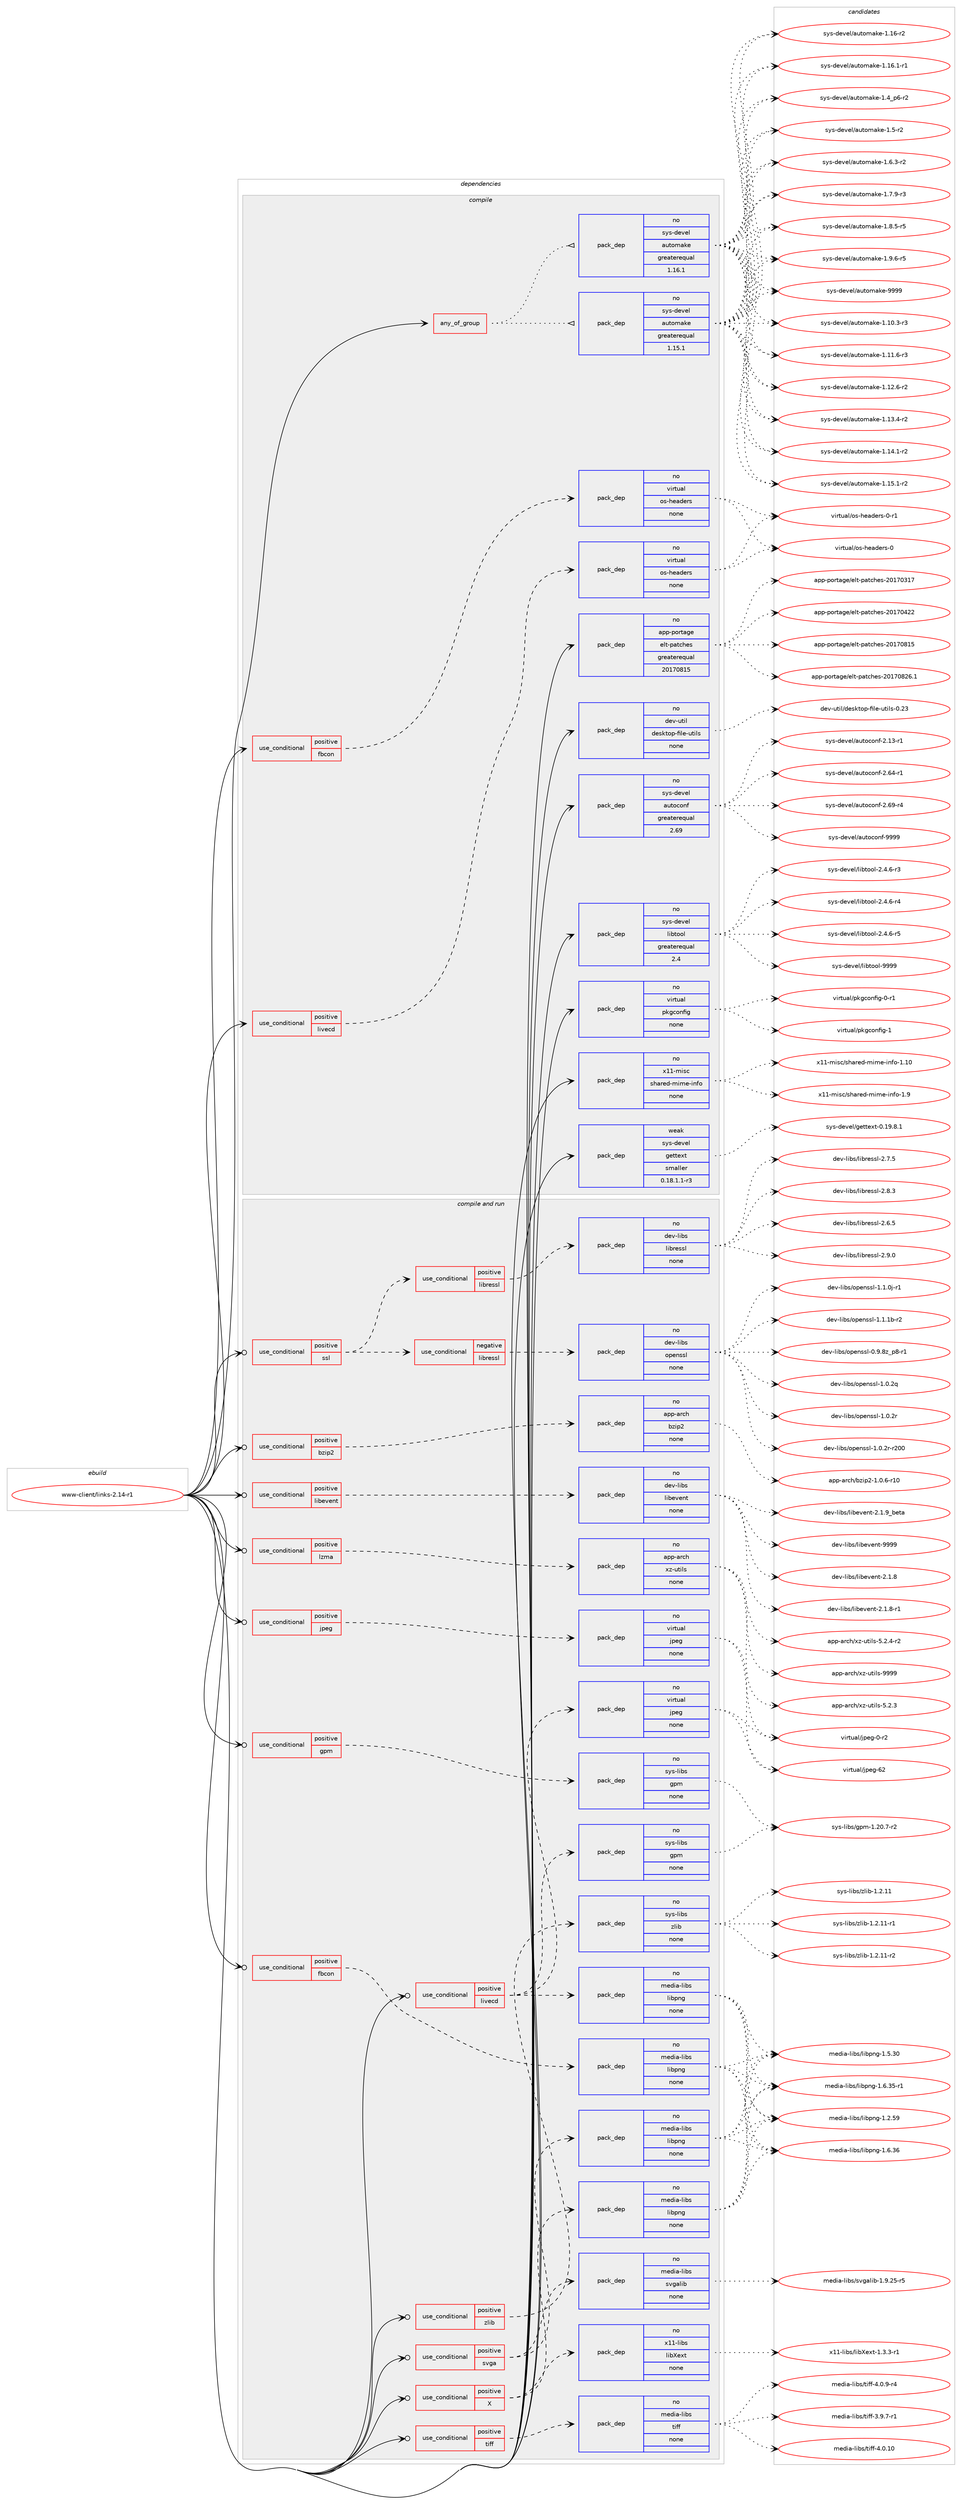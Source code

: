 digraph prolog {

# *************
# Graph options
# *************

newrank=true;
concentrate=true;
compound=true;
graph [rankdir=LR,fontname=Helvetica,fontsize=10,ranksep=1.5];#, ranksep=2.5, nodesep=0.2];
edge  [arrowhead=vee];
node  [fontname=Helvetica,fontsize=10];

# **********
# The ebuild
# **********

subgraph cluster_leftcol {
color=gray;
rank=same;
label=<<i>ebuild</i>>;
id [label="www-client/links-2.14-r1", color=red, width=4, href="../www-client/links-2.14-r1.svg"];
}

# ****************
# The dependencies
# ****************

subgraph cluster_midcol {
color=gray;
label=<<i>dependencies</i>>;
subgraph cluster_compile {
fillcolor="#eeeeee";
style=filled;
label=<<i>compile</i>>;
subgraph any28255 {
dependency1748891 [label=<<TABLE BORDER="0" CELLBORDER="1" CELLSPACING="0" CELLPADDING="4"><TR><TD CELLPADDING="10">any_of_group</TD></TR></TABLE>>, shape=none, color=red];subgraph pack1255666 {
dependency1748892 [label=<<TABLE BORDER="0" CELLBORDER="1" CELLSPACING="0" CELLPADDING="4" WIDTH="220"><TR><TD ROWSPAN="6" CELLPADDING="30">pack_dep</TD></TR><TR><TD WIDTH="110">no</TD></TR><TR><TD>sys-devel</TD></TR><TR><TD>automake</TD></TR><TR><TD>greaterequal</TD></TR><TR><TD>1.16.1</TD></TR></TABLE>>, shape=none, color=blue];
}
dependency1748891:e -> dependency1748892:w [weight=20,style="dotted",arrowhead="oinv"];
subgraph pack1255667 {
dependency1748893 [label=<<TABLE BORDER="0" CELLBORDER="1" CELLSPACING="0" CELLPADDING="4" WIDTH="220"><TR><TD ROWSPAN="6" CELLPADDING="30">pack_dep</TD></TR><TR><TD WIDTH="110">no</TD></TR><TR><TD>sys-devel</TD></TR><TR><TD>automake</TD></TR><TR><TD>greaterequal</TD></TR><TR><TD>1.15.1</TD></TR></TABLE>>, shape=none, color=blue];
}
dependency1748891:e -> dependency1748893:w [weight=20,style="dotted",arrowhead="oinv"];
}
id:e -> dependency1748891:w [weight=20,style="solid",arrowhead="vee"];
subgraph cond463975 {
dependency1748894 [label=<<TABLE BORDER="0" CELLBORDER="1" CELLSPACING="0" CELLPADDING="4"><TR><TD ROWSPAN="3" CELLPADDING="10">use_conditional</TD></TR><TR><TD>positive</TD></TR><TR><TD>fbcon</TD></TR></TABLE>>, shape=none, color=red];
subgraph pack1255668 {
dependency1748895 [label=<<TABLE BORDER="0" CELLBORDER="1" CELLSPACING="0" CELLPADDING="4" WIDTH="220"><TR><TD ROWSPAN="6" CELLPADDING="30">pack_dep</TD></TR><TR><TD WIDTH="110">no</TD></TR><TR><TD>virtual</TD></TR><TR><TD>os-headers</TD></TR><TR><TD>none</TD></TR><TR><TD></TD></TR></TABLE>>, shape=none, color=blue];
}
dependency1748894:e -> dependency1748895:w [weight=20,style="dashed",arrowhead="vee"];
}
id:e -> dependency1748894:w [weight=20,style="solid",arrowhead="vee"];
subgraph cond463976 {
dependency1748896 [label=<<TABLE BORDER="0" CELLBORDER="1" CELLSPACING="0" CELLPADDING="4"><TR><TD ROWSPAN="3" CELLPADDING="10">use_conditional</TD></TR><TR><TD>positive</TD></TR><TR><TD>livecd</TD></TR></TABLE>>, shape=none, color=red];
subgraph pack1255669 {
dependency1748897 [label=<<TABLE BORDER="0" CELLBORDER="1" CELLSPACING="0" CELLPADDING="4" WIDTH="220"><TR><TD ROWSPAN="6" CELLPADDING="30">pack_dep</TD></TR><TR><TD WIDTH="110">no</TD></TR><TR><TD>virtual</TD></TR><TR><TD>os-headers</TD></TR><TR><TD>none</TD></TR><TR><TD></TD></TR></TABLE>>, shape=none, color=blue];
}
dependency1748896:e -> dependency1748897:w [weight=20,style="dashed",arrowhead="vee"];
}
id:e -> dependency1748896:w [weight=20,style="solid",arrowhead="vee"];
subgraph pack1255670 {
dependency1748898 [label=<<TABLE BORDER="0" CELLBORDER="1" CELLSPACING="0" CELLPADDING="4" WIDTH="220"><TR><TD ROWSPAN="6" CELLPADDING="30">pack_dep</TD></TR><TR><TD WIDTH="110">no</TD></TR><TR><TD>app-portage</TD></TR><TR><TD>elt-patches</TD></TR><TR><TD>greaterequal</TD></TR><TR><TD>20170815</TD></TR></TABLE>>, shape=none, color=blue];
}
id:e -> dependency1748898:w [weight=20,style="solid",arrowhead="vee"];
subgraph pack1255671 {
dependency1748899 [label=<<TABLE BORDER="0" CELLBORDER="1" CELLSPACING="0" CELLPADDING="4" WIDTH="220"><TR><TD ROWSPAN="6" CELLPADDING="30">pack_dep</TD></TR><TR><TD WIDTH="110">no</TD></TR><TR><TD>dev-util</TD></TR><TR><TD>desktop-file-utils</TD></TR><TR><TD>none</TD></TR><TR><TD></TD></TR></TABLE>>, shape=none, color=blue];
}
id:e -> dependency1748899:w [weight=20,style="solid",arrowhead="vee"];
subgraph pack1255672 {
dependency1748900 [label=<<TABLE BORDER="0" CELLBORDER="1" CELLSPACING="0" CELLPADDING="4" WIDTH="220"><TR><TD ROWSPAN="6" CELLPADDING="30">pack_dep</TD></TR><TR><TD WIDTH="110">no</TD></TR><TR><TD>sys-devel</TD></TR><TR><TD>autoconf</TD></TR><TR><TD>greaterequal</TD></TR><TR><TD>2.69</TD></TR></TABLE>>, shape=none, color=blue];
}
id:e -> dependency1748900:w [weight=20,style="solid",arrowhead="vee"];
subgraph pack1255673 {
dependency1748901 [label=<<TABLE BORDER="0" CELLBORDER="1" CELLSPACING="0" CELLPADDING="4" WIDTH="220"><TR><TD ROWSPAN="6" CELLPADDING="30">pack_dep</TD></TR><TR><TD WIDTH="110">no</TD></TR><TR><TD>sys-devel</TD></TR><TR><TD>libtool</TD></TR><TR><TD>greaterequal</TD></TR><TR><TD>2.4</TD></TR></TABLE>>, shape=none, color=blue];
}
id:e -> dependency1748901:w [weight=20,style="solid",arrowhead="vee"];
subgraph pack1255674 {
dependency1748902 [label=<<TABLE BORDER="0" CELLBORDER="1" CELLSPACING="0" CELLPADDING="4" WIDTH="220"><TR><TD ROWSPAN="6" CELLPADDING="30">pack_dep</TD></TR><TR><TD WIDTH="110">no</TD></TR><TR><TD>virtual</TD></TR><TR><TD>pkgconfig</TD></TR><TR><TD>none</TD></TR><TR><TD></TD></TR></TABLE>>, shape=none, color=blue];
}
id:e -> dependency1748902:w [weight=20,style="solid",arrowhead="vee"];
subgraph pack1255675 {
dependency1748903 [label=<<TABLE BORDER="0" CELLBORDER="1" CELLSPACING="0" CELLPADDING="4" WIDTH="220"><TR><TD ROWSPAN="6" CELLPADDING="30">pack_dep</TD></TR><TR><TD WIDTH="110">no</TD></TR><TR><TD>x11-misc</TD></TR><TR><TD>shared-mime-info</TD></TR><TR><TD>none</TD></TR><TR><TD></TD></TR></TABLE>>, shape=none, color=blue];
}
id:e -> dependency1748903:w [weight=20,style="solid",arrowhead="vee"];
subgraph pack1255676 {
dependency1748904 [label=<<TABLE BORDER="0" CELLBORDER="1" CELLSPACING="0" CELLPADDING="4" WIDTH="220"><TR><TD ROWSPAN="6" CELLPADDING="30">pack_dep</TD></TR><TR><TD WIDTH="110">weak</TD></TR><TR><TD>sys-devel</TD></TR><TR><TD>gettext</TD></TR><TR><TD>smaller</TD></TR><TR><TD>0.18.1.1-r3</TD></TR></TABLE>>, shape=none, color=blue];
}
id:e -> dependency1748904:w [weight=20,style="solid",arrowhead="vee"];
}
subgraph cluster_compileandrun {
fillcolor="#eeeeee";
style=filled;
label=<<i>compile and run</i>>;
subgraph cond463977 {
dependency1748905 [label=<<TABLE BORDER="0" CELLBORDER="1" CELLSPACING="0" CELLPADDING="4"><TR><TD ROWSPAN="3" CELLPADDING="10">use_conditional</TD></TR><TR><TD>positive</TD></TR><TR><TD>X</TD></TR></TABLE>>, shape=none, color=red];
subgraph pack1255677 {
dependency1748906 [label=<<TABLE BORDER="0" CELLBORDER="1" CELLSPACING="0" CELLPADDING="4" WIDTH="220"><TR><TD ROWSPAN="6" CELLPADDING="30">pack_dep</TD></TR><TR><TD WIDTH="110">no</TD></TR><TR><TD>media-libs</TD></TR><TR><TD>libpng</TD></TR><TR><TD>none</TD></TR><TR><TD></TD></TR></TABLE>>, shape=none, color=blue];
}
dependency1748905:e -> dependency1748906:w [weight=20,style="dashed",arrowhead="vee"];
subgraph pack1255678 {
dependency1748907 [label=<<TABLE BORDER="0" CELLBORDER="1" CELLSPACING="0" CELLPADDING="4" WIDTH="220"><TR><TD ROWSPAN="6" CELLPADDING="30">pack_dep</TD></TR><TR><TD WIDTH="110">no</TD></TR><TR><TD>x11-libs</TD></TR><TR><TD>libXext</TD></TR><TR><TD>none</TD></TR><TR><TD></TD></TR></TABLE>>, shape=none, color=blue];
}
dependency1748905:e -> dependency1748907:w [weight=20,style="dashed",arrowhead="vee"];
}
id:e -> dependency1748905:w [weight=20,style="solid",arrowhead="odotvee"];
subgraph cond463978 {
dependency1748908 [label=<<TABLE BORDER="0" CELLBORDER="1" CELLSPACING="0" CELLPADDING="4"><TR><TD ROWSPAN="3" CELLPADDING="10">use_conditional</TD></TR><TR><TD>positive</TD></TR><TR><TD>bzip2</TD></TR></TABLE>>, shape=none, color=red];
subgraph pack1255679 {
dependency1748909 [label=<<TABLE BORDER="0" CELLBORDER="1" CELLSPACING="0" CELLPADDING="4" WIDTH="220"><TR><TD ROWSPAN="6" CELLPADDING="30">pack_dep</TD></TR><TR><TD WIDTH="110">no</TD></TR><TR><TD>app-arch</TD></TR><TR><TD>bzip2</TD></TR><TR><TD>none</TD></TR><TR><TD></TD></TR></TABLE>>, shape=none, color=blue];
}
dependency1748908:e -> dependency1748909:w [weight=20,style="dashed",arrowhead="vee"];
}
id:e -> dependency1748908:w [weight=20,style="solid",arrowhead="odotvee"];
subgraph cond463979 {
dependency1748910 [label=<<TABLE BORDER="0" CELLBORDER="1" CELLSPACING="0" CELLPADDING="4"><TR><TD ROWSPAN="3" CELLPADDING="10">use_conditional</TD></TR><TR><TD>positive</TD></TR><TR><TD>fbcon</TD></TR></TABLE>>, shape=none, color=red];
subgraph pack1255680 {
dependency1748911 [label=<<TABLE BORDER="0" CELLBORDER="1" CELLSPACING="0" CELLPADDING="4" WIDTH="220"><TR><TD ROWSPAN="6" CELLPADDING="30">pack_dep</TD></TR><TR><TD WIDTH="110">no</TD></TR><TR><TD>media-libs</TD></TR><TR><TD>libpng</TD></TR><TR><TD>none</TD></TR><TR><TD></TD></TR></TABLE>>, shape=none, color=blue];
}
dependency1748910:e -> dependency1748911:w [weight=20,style="dashed",arrowhead="vee"];
}
id:e -> dependency1748910:w [weight=20,style="solid",arrowhead="odotvee"];
subgraph cond463980 {
dependency1748912 [label=<<TABLE BORDER="0" CELLBORDER="1" CELLSPACING="0" CELLPADDING="4"><TR><TD ROWSPAN="3" CELLPADDING="10">use_conditional</TD></TR><TR><TD>positive</TD></TR><TR><TD>gpm</TD></TR></TABLE>>, shape=none, color=red];
subgraph pack1255681 {
dependency1748913 [label=<<TABLE BORDER="0" CELLBORDER="1" CELLSPACING="0" CELLPADDING="4" WIDTH="220"><TR><TD ROWSPAN="6" CELLPADDING="30">pack_dep</TD></TR><TR><TD WIDTH="110">no</TD></TR><TR><TD>sys-libs</TD></TR><TR><TD>gpm</TD></TR><TR><TD>none</TD></TR><TR><TD></TD></TR></TABLE>>, shape=none, color=blue];
}
dependency1748912:e -> dependency1748913:w [weight=20,style="dashed",arrowhead="vee"];
}
id:e -> dependency1748912:w [weight=20,style="solid",arrowhead="odotvee"];
subgraph cond463981 {
dependency1748914 [label=<<TABLE BORDER="0" CELLBORDER="1" CELLSPACING="0" CELLPADDING="4"><TR><TD ROWSPAN="3" CELLPADDING="10">use_conditional</TD></TR><TR><TD>positive</TD></TR><TR><TD>jpeg</TD></TR></TABLE>>, shape=none, color=red];
subgraph pack1255682 {
dependency1748915 [label=<<TABLE BORDER="0" CELLBORDER="1" CELLSPACING="0" CELLPADDING="4" WIDTH="220"><TR><TD ROWSPAN="6" CELLPADDING="30">pack_dep</TD></TR><TR><TD WIDTH="110">no</TD></TR><TR><TD>virtual</TD></TR><TR><TD>jpeg</TD></TR><TR><TD>none</TD></TR><TR><TD></TD></TR></TABLE>>, shape=none, color=blue];
}
dependency1748914:e -> dependency1748915:w [weight=20,style="dashed",arrowhead="vee"];
}
id:e -> dependency1748914:w [weight=20,style="solid",arrowhead="odotvee"];
subgraph cond463982 {
dependency1748916 [label=<<TABLE BORDER="0" CELLBORDER="1" CELLSPACING="0" CELLPADDING="4"><TR><TD ROWSPAN="3" CELLPADDING="10">use_conditional</TD></TR><TR><TD>positive</TD></TR><TR><TD>libevent</TD></TR></TABLE>>, shape=none, color=red];
subgraph pack1255683 {
dependency1748917 [label=<<TABLE BORDER="0" CELLBORDER="1" CELLSPACING="0" CELLPADDING="4" WIDTH="220"><TR><TD ROWSPAN="6" CELLPADDING="30">pack_dep</TD></TR><TR><TD WIDTH="110">no</TD></TR><TR><TD>dev-libs</TD></TR><TR><TD>libevent</TD></TR><TR><TD>none</TD></TR><TR><TD></TD></TR></TABLE>>, shape=none, color=blue];
}
dependency1748916:e -> dependency1748917:w [weight=20,style="dashed",arrowhead="vee"];
}
id:e -> dependency1748916:w [weight=20,style="solid",arrowhead="odotvee"];
subgraph cond463983 {
dependency1748918 [label=<<TABLE BORDER="0" CELLBORDER="1" CELLSPACING="0" CELLPADDING="4"><TR><TD ROWSPAN="3" CELLPADDING="10">use_conditional</TD></TR><TR><TD>positive</TD></TR><TR><TD>livecd</TD></TR></TABLE>>, shape=none, color=red];
subgraph pack1255684 {
dependency1748919 [label=<<TABLE BORDER="0" CELLBORDER="1" CELLSPACING="0" CELLPADDING="4" WIDTH="220"><TR><TD ROWSPAN="6" CELLPADDING="30">pack_dep</TD></TR><TR><TD WIDTH="110">no</TD></TR><TR><TD>media-libs</TD></TR><TR><TD>libpng</TD></TR><TR><TD>none</TD></TR><TR><TD></TD></TR></TABLE>>, shape=none, color=blue];
}
dependency1748918:e -> dependency1748919:w [weight=20,style="dashed",arrowhead="vee"];
subgraph pack1255685 {
dependency1748920 [label=<<TABLE BORDER="0" CELLBORDER="1" CELLSPACING="0" CELLPADDING="4" WIDTH="220"><TR><TD ROWSPAN="6" CELLPADDING="30">pack_dep</TD></TR><TR><TD WIDTH="110">no</TD></TR><TR><TD>sys-libs</TD></TR><TR><TD>gpm</TD></TR><TR><TD>none</TD></TR><TR><TD></TD></TR></TABLE>>, shape=none, color=blue];
}
dependency1748918:e -> dependency1748920:w [weight=20,style="dashed",arrowhead="vee"];
subgraph pack1255686 {
dependency1748921 [label=<<TABLE BORDER="0" CELLBORDER="1" CELLSPACING="0" CELLPADDING="4" WIDTH="220"><TR><TD ROWSPAN="6" CELLPADDING="30">pack_dep</TD></TR><TR><TD WIDTH="110">no</TD></TR><TR><TD>virtual</TD></TR><TR><TD>jpeg</TD></TR><TR><TD>none</TD></TR><TR><TD></TD></TR></TABLE>>, shape=none, color=blue];
}
dependency1748918:e -> dependency1748921:w [weight=20,style="dashed",arrowhead="vee"];
}
id:e -> dependency1748918:w [weight=20,style="solid",arrowhead="odotvee"];
subgraph cond463984 {
dependency1748922 [label=<<TABLE BORDER="0" CELLBORDER="1" CELLSPACING="0" CELLPADDING="4"><TR><TD ROWSPAN="3" CELLPADDING="10">use_conditional</TD></TR><TR><TD>positive</TD></TR><TR><TD>lzma</TD></TR></TABLE>>, shape=none, color=red];
subgraph pack1255687 {
dependency1748923 [label=<<TABLE BORDER="0" CELLBORDER="1" CELLSPACING="0" CELLPADDING="4" WIDTH="220"><TR><TD ROWSPAN="6" CELLPADDING="30">pack_dep</TD></TR><TR><TD WIDTH="110">no</TD></TR><TR><TD>app-arch</TD></TR><TR><TD>xz-utils</TD></TR><TR><TD>none</TD></TR><TR><TD></TD></TR></TABLE>>, shape=none, color=blue];
}
dependency1748922:e -> dependency1748923:w [weight=20,style="dashed",arrowhead="vee"];
}
id:e -> dependency1748922:w [weight=20,style="solid",arrowhead="odotvee"];
subgraph cond463985 {
dependency1748924 [label=<<TABLE BORDER="0" CELLBORDER="1" CELLSPACING="0" CELLPADDING="4"><TR><TD ROWSPAN="3" CELLPADDING="10">use_conditional</TD></TR><TR><TD>positive</TD></TR><TR><TD>ssl</TD></TR></TABLE>>, shape=none, color=red];
subgraph cond463986 {
dependency1748925 [label=<<TABLE BORDER="0" CELLBORDER="1" CELLSPACING="0" CELLPADDING="4"><TR><TD ROWSPAN="3" CELLPADDING="10">use_conditional</TD></TR><TR><TD>negative</TD></TR><TR><TD>libressl</TD></TR></TABLE>>, shape=none, color=red];
subgraph pack1255688 {
dependency1748926 [label=<<TABLE BORDER="0" CELLBORDER="1" CELLSPACING="0" CELLPADDING="4" WIDTH="220"><TR><TD ROWSPAN="6" CELLPADDING="30">pack_dep</TD></TR><TR><TD WIDTH="110">no</TD></TR><TR><TD>dev-libs</TD></TR><TR><TD>openssl</TD></TR><TR><TD>none</TD></TR><TR><TD></TD></TR></TABLE>>, shape=none, color=blue];
}
dependency1748925:e -> dependency1748926:w [weight=20,style="dashed",arrowhead="vee"];
}
dependency1748924:e -> dependency1748925:w [weight=20,style="dashed",arrowhead="vee"];
subgraph cond463987 {
dependency1748927 [label=<<TABLE BORDER="0" CELLBORDER="1" CELLSPACING="0" CELLPADDING="4"><TR><TD ROWSPAN="3" CELLPADDING="10">use_conditional</TD></TR><TR><TD>positive</TD></TR><TR><TD>libressl</TD></TR></TABLE>>, shape=none, color=red];
subgraph pack1255689 {
dependency1748928 [label=<<TABLE BORDER="0" CELLBORDER="1" CELLSPACING="0" CELLPADDING="4" WIDTH="220"><TR><TD ROWSPAN="6" CELLPADDING="30">pack_dep</TD></TR><TR><TD WIDTH="110">no</TD></TR><TR><TD>dev-libs</TD></TR><TR><TD>libressl</TD></TR><TR><TD>none</TD></TR><TR><TD></TD></TR></TABLE>>, shape=none, color=blue];
}
dependency1748927:e -> dependency1748928:w [weight=20,style="dashed",arrowhead="vee"];
}
dependency1748924:e -> dependency1748927:w [weight=20,style="dashed",arrowhead="vee"];
}
id:e -> dependency1748924:w [weight=20,style="solid",arrowhead="odotvee"];
subgraph cond463988 {
dependency1748929 [label=<<TABLE BORDER="0" CELLBORDER="1" CELLSPACING="0" CELLPADDING="4"><TR><TD ROWSPAN="3" CELLPADDING="10">use_conditional</TD></TR><TR><TD>positive</TD></TR><TR><TD>svga</TD></TR></TABLE>>, shape=none, color=red];
subgraph pack1255690 {
dependency1748930 [label=<<TABLE BORDER="0" CELLBORDER="1" CELLSPACING="0" CELLPADDING="4" WIDTH="220"><TR><TD ROWSPAN="6" CELLPADDING="30">pack_dep</TD></TR><TR><TD WIDTH="110">no</TD></TR><TR><TD>media-libs</TD></TR><TR><TD>libpng</TD></TR><TR><TD>none</TD></TR><TR><TD></TD></TR></TABLE>>, shape=none, color=blue];
}
dependency1748929:e -> dependency1748930:w [weight=20,style="dashed",arrowhead="vee"];
subgraph pack1255691 {
dependency1748931 [label=<<TABLE BORDER="0" CELLBORDER="1" CELLSPACING="0" CELLPADDING="4" WIDTH="220"><TR><TD ROWSPAN="6" CELLPADDING="30">pack_dep</TD></TR><TR><TD WIDTH="110">no</TD></TR><TR><TD>media-libs</TD></TR><TR><TD>svgalib</TD></TR><TR><TD>none</TD></TR><TR><TD></TD></TR></TABLE>>, shape=none, color=blue];
}
dependency1748929:e -> dependency1748931:w [weight=20,style="dashed",arrowhead="vee"];
}
id:e -> dependency1748929:w [weight=20,style="solid",arrowhead="odotvee"];
subgraph cond463989 {
dependency1748932 [label=<<TABLE BORDER="0" CELLBORDER="1" CELLSPACING="0" CELLPADDING="4"><TR><TD ROWSPAN="3" CELLPADDING="10">use_conditional</TD></TR><TR><TD>positive</TD></TR><TR><TD>tiff</TD></TR></TABLE>>, shape=none, color=red];
subgraph pack1255692 {
dependency1748933 [label=<<TABLE BORDER="0" CELLBORDER="1" CELLSPACING="0" CELLPADDING="4" WIDTH="220"><TR><TD ROWSPAN="6" CELLPADDING="30">pack_dep</TD></TR><TR><TD WIDTH="110">no</TD></TR><TR><TD>media-libs</TD></TR><TR><TD>tiff</TD></TR><TR><TD>none</TD></TR><TR><TD></TD></TR></TABLE>>, shape=none, color=blue];
}
dependency1748932:e -> dependency1748933:w [weight=20,style="dashed",arrowhead="vee"];
}
id:e -> dependency1748932:w [weight=20,style="solid",arrowhead="odotvee"];
subgraph cond463990 {
dependency1748934 [label=<<TABLE BORDER="0" CELLBORDER="1" CELLSPACING="0" CELLPADDING="4"><TR><TD ROWSPAN="3" CELLPADDING="10">use_conditional</TD></TR><TR><TD>positive</TD></TR><TR><TD>zlib</TD></TR></TABLE>>, shape=none, color=red];
subgraph pack1255693 {
dependency1748935 [label=<<TABLE BORDER="0" CELLBORDER="1" CELLSPACING="0" CELLPADDING="4" WIDTH="220"><TR><TD ROWSPAN="6" CELLPADDING="30">pack_dep</TD></TR><TR><TD WIDTH="110">no</TD></TR><TR><TD>sys-libs</TD></TR><TR><TD>zlib</TD></TR><TR><TD>none</TD></TR><TR><TD></TD></TR></TABLE>>, shape=none, color=blue];
}
dependency1748934:e -> dependency1748935:w [weight=20,style="dashed",arrowhead="vee"];
}
id:e -> dependency1748934:w [weight=20,style="solid",arrowhead="odotvee"];
}
subgraph cluster_run {
fillcolor="#eeeeee";
style=filled;
label=<<i>run</i>>;
}
}

# **************
# The candidates
# **************

subgraph cluster_choices {
rank=same;
color=gray;
label=<<i>candidates</i>>;

subgraph choice1255666 {
color=black;
nodesep=1;
choice11512111545100101118101108479711711611110997107101454946494846514511451 [label="sys-devel/automake-1.10.3-r3", color=red, width=4,href="../sys-devel/automake-1.10.3-r3.svg"];
choice11512111545100101118101108479711711611110997107101454946494946544511451 [label="sys-devel/automake-1.11.6-r3", color=red, width=4,href="../sys-devel/automake-1.11.6-r3.svg"];
choice11512111545100101118101108479711711611110997107101454946495046544511450 [label="sys-devel/automake-1.12.6-r2", color=red, width=4,href="../sys-devel/automake-1.12.6-r2.svg"];
choice11512111545100101118101108479711711611110997107101454946495146524511450 [label="sys-devel/automake-1.13.4-r2", color=red, width=4,href="../sys-devel/automake-1.13.4-r2.svg"];
choice11512111545100101118101108479711711611110997107101454946495246494511450 [label="sys-devel/automake-1.14.1-r2", color=red, width=4,href="../sys-devel/automake-1.14.1-r2.svg"];
choice11512111545100101118101108479711711611110997107101454946495346494511450 [label="sys-devel/automake-1.15.1-r2", color=red, width=4,href="../sys-devel/automake-1.15.1-r2.svg"];
choice1151211154510010111810110847971171161111099710710145494649544511450 [label="sys-devel/automake-1.16-r2", color=red, width=4,href="../sys-devel/automake-1.16-r2.svg"];
choice11512111545100101118101108479711711611110997107101454946495446494511449 [label="sys-devel/automake-1.16.1-r1", color=red, width=4,href="../sys-devel/automake-1.16.1-r1.svg"];
choice115121115451001011181011084797117116111109971071014549465295112544511450 [label="sys-devel/automake-1.4_p6-r2", color=red, width=4,href="../sys-devel/automake-1.4_p6-r2.svg"];
choice11512111545100101118101108479711711611110997107101454946534511450 [label="sys-devel/automake-1.5-r2", color=red, width=4,href="../sys-devel/automake-1.5-r2.svg"];
choice115121115451001011181011084797117116111109971071014549465446514511450 [label="sys-devel/automake-1.6.3-r2", color=red, width=4,href="../sys-devel/automake-1.6.3-r2.svg"];
choice115121115451001011181011084797117116111109971071014549465546574511451 [label="sys-devel/automake-1.7.9-r3", color=red, width=4,href="../sys-devel/automake-1.7.9-r3.svg"];
choice115121115451001011181011084797117116111109971071014549465646534511453 [label="sys-devel/automake-1.8.5-r5", color=red, width=4,href="../sys-devel/automake-1.8.5-r5.svg"];
choice115121115451001011181011084797117116111109971071014549465746544511453 [label="sys-devel/automake-1.9.6-r5", color=red, width=4,href="../sys-devel/automake-1.9.6-r5.svg"];
choice115121115451001011181011084797117116111109971071014557575757 [label="sys-devel/automake-9999", color=red, width=4,href="../sys-devel/automake-9999.svg"];
dependency1748892:e -> choice11512111545100101118101108479711711611110997107101454946494846514511451:w [style=dotted,weight="100"];
dependency1748892:e -> choice11512111545100101118101108479711711611110997107101454946494946544511451:w [style=dotted,weight="100"];
dependency1748892:e -> choice11512111545100101118101108479711711611110997107101454946495046544511450:w [style=dotted,weight="100"];
dependency1748892:e -> choice11512111545100101118101108479711711611110997107101454946495146524511450:w [style=dotted,weight="100"];
dependency1748892:e -> choice11512111545100101118101108479711711611110997107101454946495246494511450:w [style=dotted,weight="100"];
dependency1748892:e -> choice11512111545100101118101108479711711611110997107101454946495346494511450:w [style=dotted,weight="100"];
dependency1748892:e -> choice1151211154510010111810110847971171161111099710710145494649544511450:w [style=dotted,weight="100"];
dependency1748892:e -> choice11512111545100101118101108479711711611110997107101454946495446494511449:w [style=dotted,weight="100"];
dependency1748892:e -> choice115121115451001011181011084797117116111109971071014549465295112544511450:w [style=dotted,weight="100"];
dependency1748892:e -> choice11512111545100101118101108479711711611110997107101454946534511450:w [style=dotted,weight="100"];
dependency1748892:e -> choice115121115451001011181011084797117116111109971071014549465446514511450:w [style=dotted,weight="100"];
dependency1748892:e -> choice115121115451001011181011084797117116111109971071014549465546574511451:w [style=dotted,weight="100"];
dependency1748892:e -> choice115121115451001011181011084797117116111109971071014549465646534511453:w [style=dotted,weight="100"];
dependency1748892:e -> choice115121115451001011181011084797117116111109971071014549465746544511453:w [style=dotted,weight="100"];
dependency1748892:e -> choice115121115451001011181011084797117116111109971071014557575757:w [style=dotted,weight="100"];
}
subgraph choice1255667 {
color=black;
nodesep=1;
choice11512111545100101118101108479711711611110997107101454946494846514511451 [label="sys-devel/automake-1.10.3-r3", color=red, width=4,href="../sys-devel/automake-1.10.3-r3.svg"];
choice11512111545100101118101108479711711611110997107101454946494946544511451 [label="sys-devel/automake-1.11.6-r3", color=red, width=4,href="../sys-devel/automake-1.11.6-r3.svg"];
choice11512111545100101118101108479711711611110997107101454946495046544511450 [label="sys-devel/automake-1.12.6-r2", color=red, width=4,href="../sys-devel/automake-1.12.6-r2.svg"];
choice11512111545100101118101108479711711611110997107101454946495146524511450 [label="sys-devel/automake-1.13.4-r2", color=red, width=4,href="../sys-devel/automake-1.13.4-r2.svg"];
choice11512111545100101118101108479711711611110997107101454946495246494511450 [label="sys-devel/automake-1.14.1-r2", color=red, width=4,href="../sys-devel/automake-1.14.1-r2.svg"];
choice11512111545100101118101108479711711611110997107101454946495346494511450 [label="sys-devel/automake-1.15.1-r2", color=red, width=4,href="../sys-devel/automake-1.15.1-r2.svg"];
choice1151211154510010111810110847971171161111099710710145494649544511450 [label="sys-devel/automake-1.16-r2", color=red, width=4,href="../sys-devel/automake-1.16-r2.svg"];
choice11512111545100101118101108479711711611110997107101454946495446494511449 [label="sys-devel/automake-1.16.1-r1", color=red, width=4,href="../sys-devel/automake-1.16.1-r1.svg"];
choice115121115451001011181011084797117116111109971071014549465295112544511450 [label="sys-devel/automake-1.4_p6-r2", color=red, width=4,href="../sys-devel/automake-1.4_p6-r2.svg"];
choice11512111545100101118101108479711711611110997107101454946534511450 [label="sys-devel/automake-1.5-r2", color=red, width=4,href="../sys-devel/automake-1.5-r2.svg"];
choice115121115451001011181011084797117116111109971071014549465446514511450 [label="sys-devel/automake-1.6.3-r2", color=red, width=4,href="../sys-devel/automake-1.6.3-r2.svg"];
choice115121115451001011181011084797117116111109971071014549465546574511451 [label="sys-devel/automake-1.7.9-r3", color=red, width=4,href="../sys-devel/automake-1.7.9-r3.svg"];
choice115121115451001011181011084797117116111109971071014549465646534511453 [label="sys-devel/automake-1.8.5-r5", color=red, width=4,href="../sys-devel/automake-1.8.5-r5.svg"];
choice115121115451001011181011084797117116111109971071014549465746544511453 [label="sys-devel/automake-1.9.6-r5", color=red, width=4,href="../sys-devel/automake-1.9.6-r5.svg"];
choice115121115451001011181011084797117116111109971071014557575757 [label="sys-devel/automake-9999", color=red, width=4,href="../sys-devel/automake-9999.svg"];
dependency1748893:e -> choice11512111545100101118101108479711711611110997107101454946494846514511451:w [style=dotted,weight="100"];
dependency1748893:e -> choice11512111545100101118101108479711711611110997107101454946494946544511451:w [style=dotted,weight="100"];
dependency1748893:e -> choice11512111545100101118101108479711711611110997107101454946495046544511450:w [style=dotted,weight="100"];
dependency1748893:e -> choice11512111545100101118101108479711711611110997107101454946495146524511450:w [style=dotted,weight="100"];
dependency1748893:e -> choice11512111545100101118101108479711711611110997107101454946495246494511450:w [style=dotted,weight="100"];
dependency1748893:e -> choice11512111545100101118101108479711711611110997107101454946495346494511450:w [style=dotted,weight="100"];
dependency1748893:e -> choice1151211154510010111810110847971171161111099710710145494649544511450:w [style=dotted,weight="100"];
dependency1748893:e -> choice11512111545100101118101108479711711611110997107101454946495446494511449:w [style=dotted,weight="100"];
dependency1748893:e -> choice115121115451001011181011084797117116111109971071014549465295112544511450:w [style=dotted,weight="100"];
dependency1748893:e -> choice11512111545100101118101108479711711611110997107101454946534511450:w [style=dotted,weight="100"];
dependency1748893:e -> choice115121115451001011181011084797117116111109971071014549465446514511450:w [style=dotted,weight="100"];
dependency1748893:e -> choice115121115451001011181011084797117116111109971071014549465546574511451:w [style=dotted,weight="100"];
dependency1748893:e -> choice115121115451001011181011084797117116111109971071014549465646534511453:w [style=dotted,weight="100"];
dependency1748893:e -> choice115121115451001011181011084797117116111109971071014549465746544511453:w [style=dotted,weight="100"];
dependency1748893:e -> choice115121115451001011181011084797117116111109971071014557575757:w [style=dotted,weight="100"];
}
subgraph choice1255668 {
color=black;
nodesep=1;
choice118105114116117971084711111545104101971001011141154548 [label="virtual/os-headers-0", color=red, width=4,href="../virtual/os-headers-0.svg"];
choice1181051141161179710847111115451041019710010111411545484511449 [label="virtual/os-headers-0-r1", color=red, width=4,href="../virtual/os-headers-0-r1.svg"];
dependency1748895:e -> choice118105114116117971084711111545104101971001011141154548:w [style=dotted,weight="100"];
dependency1748895:e -> choice1181051141161179710847111115451041019710010111411545484511449:w [style=dotted,weight="100"];
}
subgraph choice1255669 {
color=black;
nodesep=1;
choice118105114116117971084711111545104101971001011141154548 [label="virtual/os-headers-0", color=red, width=4,href="../virtual/os-headers-0.svg"];
choice1181051141161179710847111115451041019710010111411545484511449 [label="virtual/os-headers-0-r1", color=red, width=4,href="../virtual/os-headers-0-r1.svg"];
dependency1748897:e -> choice118105114116117971084711111545104101971001011141154548:w [style=dotted,weight="100"];
dependency1748897:e -> choice1181051141161179710847111115451041019710010111411545484511449:w [style=dotted,weight="100"];
}
subgraph choice1255670 {
color=black;
nodesep=1;
choice97112112451121111141169710310147101108116451129711699104101115455048495548514955 [label="app-portage/elt-patches-20170317", color=red, width=4,href="../app-portage/elt-patches-20170317.svg"];
choice97112112451121111141169710310147101108116451129711699104101115455048495548525050 [label="app-portage/elt-patches-20170422", color=red, width=4,href="../app-portage/elt-patches-20170422.svg"];
choice97112112451121111141169710310147101108116451129711699104101115455048495548564953 [label="app-portage/elt-patches-20170815", color=red, width=4,href="../app-portage/elt-patches-20170815.svg"];
choice971121124511211111411697103101471011081164511297116991041011154550484955485650544649 [label="app-portage/elt-patches-20170826.1", color=red, width=4,href="../app-portage/elt-patches-20170826.1.svg"];
dependency1748898:e -> choice97112112451121111141169710310147101108116451129711699104101115455048495548514955:w [style=dotted,weight="100"];
dependency1748898:e -> choice97112112451121111141169710310147101108116451129711699104101115455048495548525050:w [style=dotted,weight="100"];
dependency1748898:e -> choice97112112451121111141169710310147101108116451129711699104101115455048495548564953:w [style=dotted,weight="100"];
dependency1748898:e -> choice971121124511211111411697103101471011081164511297116991041011154550484955485650544649:w [style=dotted,weight="100"];
}
subgraph choice1255671 {
color=black;
nodesep=1;
choice100101118451171161051084710010111510711611111245102105108101451171161051081154548465051 [label="dev-util/desktop-file-utils-0.23", color=red, width=4,href="../dev-util/desktop-file-utils-0.23.svg"];
dependency1748899:e -> choice100101118451171161051084710010111510711611111245102105108101451171161051081154548465051:w [style=dotted,weight="100"];
}
subgraph choice1255672 {
color=black;
nodesep=1;
choice1151211154510010111810110847971171161119911111010245504649514511449 [label="sys-devel/autoconf-2.13-r1", color=red, width=4,href="../sys-devel/autoconf-2.13-r1.svg"];
choice1151211154510010111810110847971171161119911111010245504654524511449 [label="sys-devel/autoconf-2.64-r1", color=red, width=4,href="../sys-devel/autoconf-2.64-r1.svg"];
choice1151211154510010111810110847971171161119911111010245504654574511452 [label="sys-devel/autoconf-2.69-r4", color=red, width=4,href="../sys-devel/autoconf-2.69-r4.svg"];
choice115121115451001011181011084797117116111991111101024557575757 [label="sys-devel/autoconf-9999", color=red, width=4,href="../sys-devel/autoconf-9999.svg"];
dependency1748900:e -> choice1151211154510010111810110847971171161119911111010245504649514511449:w [style=dotted,weight="100"];
dependency1748900:e -> choice1151211154510010111810110847971171161119911111010245504654524511449:w [style=dotted,weight="100"];
dependency1748900:e -> choice1151211154510010111810110847971171161119911111010245504654574511452:w [style=dotted,weight="100"];
dependency1748900:e -> choice115121115451001011181011084797117116111991111101024557575757:w [style=dotted,weight="100"];
}
subgraph choice1255673 {
color=black;
nodesep=1;
choice1151211154510010111810110847108105981161111111084550465246544511451 [label="sys-devel/libtool-2.4.6-r3", color=red, width=4,href="../sys-devel/libtool-2.4.6-r3.svg"];
choice1151211154510010111810110847108105981161111111084550465246544511452 [label="sys-devel/libtool-2.4.6-r4", color=red, width=4,href="../sys-devel/libtool-2.4.6-r4.svg"];
choice1151211154510010111810110847108105981161111111084550465246544511453 [label="sys-devel/libtool-2.4.6-r5", color=red, width=4,href="../sys-devel/libtool-2.4.6-r5.svg"];
choice1151211154510010111810110847108105981161111111084557575757 [label="sys-devel/libtool-9999", color=red, width=4,href="../sys-devel/libtool-9999.svg"];
dependency1748901:e -> choice1151211154510010111810110847108105981161111111084550465246544511451:w [style=dotted,weight="100"];
dependency1748901:e -> choice1151211154510010111810110847108105981161111111084550465246544511452:w [style=dotted,weight="100"];
dependency1748901:e -> choice1151211154510010111810110847108105981161111111084550465246544511453:w [style=dotted,weight="100"];
dependency1748901:e -> choice1151211154510010111810110847108105981161111111084557575757:w [style=dotted,weight="100"];
}
subgraph choice1255674 {
color=black;
nodesep=1;
choice11810511411611797108471121071039911111010210510345484511449 [label="virtual/pkgconfig-0-r1", color=red, width=4,href="../virtual/pkgconfig-0-r1.svg"];
choice1181051141161179710847112107103991111101021051034549 [label="virtual/pkgconfig-1", color=red, width=4,href="../virtual/pkgconfig-1.svg"];
dependency1748902:e -> choice11810511411611797108471121071039911111010210510345484511449:w [style=dotted,weight="100"];
dependency1748902:e -> choice1181051141161179710847112107103991111101021051034549:w [style=dotted,weight="100"];
}
subgraph choice1255675 {
color=black;
nodesep=1;
choice12049494510910511599471151049711410110045109105109101451051101021114549464948 [label="x11-misc/shared-mime-info-1.10", color=red, width=4,href="../x11-misc/shared-mime-info-1.10.svg"];
choice120494945109105115994711510497114101100451091051091014510511010211145494657 [label="x11-misc/shared-mime-info-1.9", color=red, width=4,href="../x11-misc/shared-mime-info-1.9.svg"];
dependency1748903:e -> choice12049494510910511599471151049711410110045109105109101451051101021114549464948:w [style=dotted,weight="100"];
dependency1748903:e -> choice120494945109105115994711510497114101100451091051091014510511010211145494657:w [style=dotted,weight="100"];
}
subgraph choice1255676 {
color=black;
nodesep=1;
choice1151211154510010111810110847103101116116101120116454846495746564649 [label="sys-devel/gettext-0.19.8.1", color=red, width=4,href="../sys-devel/gettext-0.19.8.1.svg"];
dependency1748904:e -> choice1151211154510010111810110847103101116116101120116454846495746564649:w [style=dotted,weight="100"];
}
subgraph choice1255677 {
color=black;
nodesep=1;
choice109101100105974510810598115471081059811211010345494650465357 [label="media-libs/libpng-1.2.59", color=red, width=4,href="../media-libs/libpng-1.2.59.svg"];
choice109101100105974510810598115471081059811211010345494653465148 [label="media-libs/libpng-1.5.30", color=red, width=4,href="../media-libs/libpng-1.5.30.svg"];
choice1091011001059745108105981154710810598112110103454946544651534511449 [label="media-libs/libpng-1.6.35-r1", color=red, width=4,href="../media-libs/libpng-1.6.35-r1.svg"];
choice109101100105974510810598115471081059811211010345494654465154 [label="media-libs/libpng-1.6.36", color=red, width=4,href="../media-libs/libpng-1.6.36.svg"];
dependency1748906:e -> choice109101100105974510810598115471081059811211010345494650465357:w [style=dotted,weight="100"];
dependency1748906:e -> choice109101100105974510810598115471081059811211010345494653465148:w [style=dotted,weight="100"];
dependency1748906:e -> choice1091011001059745108105981154710810598112110103454946544651534511449:w [style=dotted,weight="100"];
dependency1748906:e -> choice109101100105974510810598115471081059811211010345494654465154:w [style=dotted,weight="100"];
}
subgraph choice1255678 {
color=black;
nodesep=1;
choice120494945108105981154710810598881011201164549465146514511449 [label="x11-libs/libXext-1.3.3-r1", color=red, width=4,href="../x11-libs/libXext-1.3.3-r1.svg"];
dependency1748907:e -> choice120494945108105981154710810598881011201164549465146514511449:w [style=dotted,weight="100"];
}
subgraph choice1255679 {
color=black;
nodesep=1;
choice97112112459711499104479812210511250454946484654451144948 [label="app-arch/bzip2-1.0.6-r10", color=red, width=4,href="../app-arch/bzip2-1.0.6-r10.svg"];
dependency1748909:e -> choice97112112459711499104479812210511250454946484654451144948:w [style=dotted,weight="100"];
}
subgraph choice1255680 {
color=black;
nodesep=1;
choice109101100105974510810598115471081059811211010345494650465357 [label="media-libs/libpng-1.2.59", color=red, width=4,href="../media-libs/libpng-1.2.59.svg"];
choice109101100105974510810598115471081059811211010345494653465148 [label="media-libs/libpng-1.5.30", color=red, width=4,href="../media-libs/libpng-1.5.30.svg"];
choice1091011001059745108105981154710810598112110103454946544651534511449 [label="media-libs/libpng-1.6.35-r1", color=red, width=4,href="../media-libs/libpng-1.6.35-r1.svg"];
choice109101100105974510810598115471081059811211010345494654465154 [label="media-libs/libpng-1.6.36", color=red, width=4,href="../media-libs/libpng-1.6.36.svg"];
dependency1748911:e -> choice109101100105974510810598115471081059811211010345494650465357:w [style=dotted,weight="100"];
dependency1748911:e -> choice109101100105974510810598115471081059811211010345494653465148:w [style=dotted,weight="100"];
dependency1748911:e -> choice1091011001059745108105981154710810598112110103454946544651534511449:w [style=dotted,weight="100"];
dependency1748911:e -> choice109101100105974510810598115471081059811211010345494654465154:w [style=dotted,weight="100"];
}
subgraph choice1255681 {
color=black;
nodesep=1;
choice115121115451081059811547103112109454946504846554511450 [label="sys-libs/gpm-1.20.7-r2", color=red, width=4,href="../sys-libs/gpm-1.20.7-r2.svg"];
dependency1748913:e -> choice115121115451081059811547103112109454946504846554511450:w [style=dotted,weight="100"];
}
subgraph choice1255682 {
color=black;
nodesep=1;
choice118105114116117971084710611210110345484511450 [label="virtual/jpeg-0-r2", color=red, width=4,href="../virtual/jpeg-0-r2.svg"];
choice1181051141161179710847106112101103455450 [label="virtual/jpeg-62", color=red, width=4,href="../virtual/jpeg-62.svg"];
dependency1748915:e -> choice118105114116117971084710611210110345484511450:w [style=dotted,weight="100"];
dependency1748915:e -> choice1181051141161179710847106112101103455450:w [style=dotted,weight="100"];
}
subgraph choice1255683 {
color=black;
nodesep=1;
choice10010111845108105981154710810598101118101110116455046494656 [label="dev-libs/libevent-2.1.8", color=red, width=4,href="../dev-libs/libevent-2.1.8.svg"];
choice100101118451081059811547108105981011181011101164550464946564511449 [label="dev-libs/libevent-2.1.8-r1", color=red, width=4,href="../dev-libs/libevent-2.1.8-r1.svg"];
choice10010111845108105981154710810598101118101110116455046494657959810111697 [label="dev-libs/libevent-2.1.9_beta", color=red, width=4,href="../dev-libs/libevent-2.1.9_beta.svg"];
choice100101118451081059811547108105981011181011101164557575757 [label="dev-libs/libevent-9999", color=red, width=4,href="../dev-libs/libevent-9999.svg"];
dependency1748917:e -> choice10010111845108105981154710810598101118101110116455046494656:w [style=dotted,weight="100"];
dependency1748917:e -> choice100101118451081059811547108105981011181011101164550464946564511449:w [style=dotted,weight="100"];
dependency1748917:e -> choice10010111845108105981154710810598101118101110116455046494657959810111697:w [style=dotted,weight="100"];
dependency1748917:e -> choice100101118451081059811547108105981011181011101164557575757:w [style=dotted,weight="100"];
}
subgraph choice1255684 {
color=black;
nodesep=1;
choice109101100105974510810598115471081059811211010345494650465357 [label="media-libs/libpng-1.2.59", color=red, width=4,href="../media-libs/libpng-1.2.59.svg"];
choice109101100105974510810598115471081059811211010345494653465148 [label="media-libs/libpng-1.5.30", color=red, width=4,href="../media-libs/libpng-1.5.30.svg"];
choice1091011001059745108105981154710810598112110103454946544651534511449 [label="media-libs/libpng-1.6.35-r1", color=red, width=4,href="../media-libs/libpng-1.6.35-r1.svg"];
choice109101100105974510810598115471081059811211010345494654465154 [label="media-libs/libpng-1.6.36", color=red, width=4,href="../media-libs/libpng-1.6.36.svg"];
dependency1748919:e -> choice109101100105974510810598115471081059811211010345494650465357:w [style=dotted,weight="100"];
dependency1748919:e -> choice109101100105974510810598115471081059811211010345494653465148:w [style=dotted,weight="100"];
dependency1748919:e -> choice1091011001059745108105981154710810598112110103454946544651534511449:w [style=dotted,weight="100"];
dependency1748919:e -> choice109101100105974510810598115471081059811211010345494654465154:w [style=dotted,weight="100"];
}
subgraph choice1255685 {
color=black;
nodesep=1;
choice115121115451081059811547103112109454946504846554511450 [label="sys-libs/gpm-1.20.7-r2", color=red, width=4,href="../sys-libs/gpm-1.20.7-r2.svg"];
dependency1748920:e -> choice115121115451081059811547103112109454946504846554511450:w [style=dotted,weight="100"];
}
subgraph choice1255686 {
color=black;
nodesep=1;
choice118105114116117971084710611210110345484511450 [label="virtual/jpeg-0-r2", color=red, width=4,href="../virtual/jpeg-0-r2.svg"];
choice1181051141161179710847106112101103455450 [label="virtual/jpeg-62", color=red, width=4,href="../virtual/jpeg-62.svg"];
dependency1748921:e -> choice118105114116117971084710611210110345484511450:w [style=dotted,weight="100"];
dependency1748921:e -> choice1181051141161179710847106112101103455450:w [style=dotted,weight="100"];
}
subgraph choice1255687 {
color=black;
nodesep=1;
choice971121124597114991044712012245117116105108115455346504651 [label="app-arch/xz-utils-5.2.3", color=red, width=4,href="../app-arch/xz-utils-5.2.3.svg"];
choice9711211245971149910447120122451171161051081154553465046524511450 [label="app-arch/xz-utils-5.2.4-r2", color=red, width=4,href="../app-arch/xz-utils-5.2.4-r2.svg"];
choice9711211245971149910447120122451171161051081154557575757 [label="app-arch/xz-utils-9999", color=red, width=4,href="../app-arch/xz-utils-9999.svg"];
dependency1748923:e -> choice971121124597114991044712012245117116105108115455346504651:w [style=dotted,weight="100"];
dependency1748923:e -> choice9711211245971149910447120122451171161051081154553465046524511450:w [style=dotted,weight="100"];
dependency1748923:e -> choice9711211245971149910447120122451171161051081154557575757:w [style=dotted,weight="100"];
}
subgraph choice1255688 {
color=black;
nodesep=1;
choice10010111845108105981154711111210111011511510845484657465612295112564511449 [label="dev-libs/openssl-0.9.8z_p8-r1", color=red, width=4,href="../dev-libs/openssl-0.9.8z_p8-r1.svg"];
choice100101118451081059811547111112101110115115108454946484650113 [label="dev-libs/openssl-1.0.2q", color=red, width=4,href="../dev-libs/openssl-1.0.2q.svg"];
choice100101118451081059811547111112101110115115108454946484650114 [label="dev-libs/openssl-1.0.2r", color=red, width=4,href="../dev-libs/openssl-1.0.2r.svg"];
choice10010111845108105981154711111210111011511510845494648465011445114504848 [label="dev-libs/openssl-1.0.2r-r200", color=red, width=4,href="../dev-libs/openssl-1.0.2r-r200.svg"];
choice1001011184510810598115471111121011101151151084549464946481064511449 [label="dev-libs/openssl-1.1.0j-r1", color=red, width=4,href="../dev-libs/openssl-1.1.0j-r1.svg"];
choice100101118451081059811547111112101110115115108454946494649984511450 [label="dev-libs/openssl-1.1.1b-r2", color=red, width=4,href="../dev-libs/openssl-1.1.1b-r2.svg"];
dependency1748926:e -> choice10010111845108105981154711111210111011511510845484657465612295112564511449:w [style=dotted,weight="100"];
dependency1748926:e -> choice100101118451081059811547111112101110115115108454946484650113:w [style=dotted,weight="100"];
dependency1748926:e -> choice100101118451081059811547111112101110115115108454946484650114:w [style=dotted,weight="100"];
dependency1748926:e -> choice10010111845108105981154711111210111011511510845494648465011445114504848:w [style=dotted,weight="100"];
dependency1748926:e -> choice1001011184510810598115471111121011101151151084549464946481064511449:w [style=dotted,weight="100"];
dependency1748926:e -> choice100101118451081059811547111112101110115115108454946494649984511450:w [style=dotted,weight="100"];
}
subgraph choice1255689 {
color=black;
nodesep=1;
choice10010111845108105981154710810598114101115115108455046544653 [label="dev-libs/libressl-2.6.5", color=red, width=4,href="../dev-libs/libressl-2.6.5.svg"];
choice10010111845108105981154710810598114101115115108455046554653 [label="dev-libs/libressl-2.7.5", color=red, width=4,href="../dev-libs/libressl-2.7.5.svg"];
choice10010111845108105981154710810598114101115115108455046564651 [label="dev-libs/libressl-2.8.3", color=red, width=4,href="../dev-libs/libressl-2.8.3.svg"];
choice10010111845108105981154710810598114101115115108455046574648 [label="dev-libs/libressl-2.9.0", color=red, width=4,href="../dev-libs/libressl-2.9.0.svg"];
dependency1748928:e -> choice10010111845108105981154710810598114101115115108455046544653:w [style=dotted,weight="100"];
dependency1748928:e -> choice10010111845108105981154710810598114101115115108455046554653:w [style=dotted,weight="100"];
dependency1748928:e -> choice10010111845108105981154710810598114101115115108455046564651:w [style=dotted,weight="100"];
dependency1748928:e -> choice10010111845108105981154710810598114101115115108455046574648:w [style=dotted,weight="100"];
}
subgraph choice1255690 {
color=black;
nodesep=1;
choice109101100105974510810598115471081059811211010345494650465357 [label="media-libs/libpng-1.2.59", color=red, width=4,href="../media-libs/libpng-1.2.59.svg"];
choice109101100105974510810598115471081059811211010345494653465148 [label="media-libs/libpng-1.5.30", color=red, width=4,href="../media-libs/libpng-1.5.30.svg"];
choice1091011001059745108105981154710810598112110103454946544651534511449 [label="media-libs/libpng-1.6.35-r1", color=red, width=4,href="../media-libs/libpng-1.6.35-r1.svg"];
choice109101100105974510810598115471081059811211010345494654465154 [label="media-libs/libpng-1.6.36", color=red, width=4,href="../media-libs/libpng-1.6.36.svg"];
dependency1748930:e -> choice109101100105974510810598115471081059811211010345494650465357:w [style=dotted,weight="100"];
dependency1748930:e -> choice109101100105974510810598115471081059811211010345494653465148:w [style=dotted,weight="100"];
dependency1748930:e -> choice1091011001059745108105981154710810598112110103454946544651534511449:w [style=dotted,weight="100"];
dependency1748930:e -> choice109101100105974510810598115471081059811211010345494654465154:w [style=dotted,weight="100"];
}
subgraph choice1255691 {
color=black;
nodesep=1;
choice109101100105974510810598115471151181039710810598454946574650534511453 [label="media-libs/svgalib-1.9.25-r5", color=red, width=4,href="../media-libs/svgalib-1.9.25-r5.svg"];
dependency1748931:e -> choice109101100105974510810598115471151181039710810598454946574650534511453:w [style=dotted,weight="100"];
}
subgraph choice1255692 {
color=black;
nodesep=1;
choice109101100105974510810598115471161051021024551465746554511449 [label="media-libs/tiff-3.9.7-r1", color=red, width=4,href="../media-libs/tiff-3.9.7-r1.svg"];
choice1091011001059745108105981154711610510210245524648464948 [label="media-libs/tiff-4.0.10", color=red, width=4,href="../media-libs/tiff-4.0.10.svg"];
choice109101100105974510810598115471161051021024552464846574511452 [label="media-libs/tiff-4.0.9-r4", color=red, width=4,href="../media-libs/tiff-4.0.9-r4.svg"];
dependency1748933:e -> choice109101100105974510810598115471161051021024551465746554511449:w [style=dotted,weight="100"];
dependency1748933:e -> choice1091011001059745108105981154711610510210245524648464948:w [style=dotted,weight="100"];
dependency1748933:e -> choice109101100105974510810598115471161051021024552464846574511452:w [style=dotted,weight="100"];
}
subgraph choice1255693 {
color=black;
nodesep=1;
choice1151211154510810598115471221081059845494650464949 [label="sys-libs/zlib-1.2.11", color=red, width=4,href="../sys-libs/zlib-1.2.11.svg"];
choice11512111545108105981154712210810598454946504649494511449 [label="sys-libs/zlib-1.2.11-r1", color=red, width=4,href="../sys-libs/zlib-1.2.11-r1.svg"];
choice11512111545108105981154712210810598454946504649494511450 [label="sys-libs/zlib-1.2.11-r2", color=red, width=4,href="../sys-libs/zlib-1.2.11-r2.svg"];
dependency1748935:e -> choice1151211154510810598115471221081059845494650464949:w [style=dotted,weight="100"];
dependency1748935:e -> choice11512111545108105981154712210810598454946504649494511449:w [style=dotted,weight="100"];
dependency1748935:e -> choice11512111545108105981154712210810598454946504649494511450:w [style=dotted,weight="100"];
}
}

}
